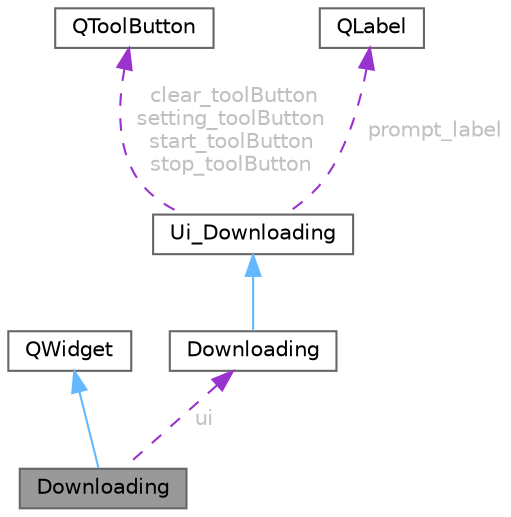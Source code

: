 digraph "Downloading"
{
 // LATEX_PDF_SIZE
  bgcolor="transparent";
  edge [fontname=Helvetica,fontsize=10,labelfontname=Helvetica,labelfontsize=10];
  node [fontname=Helvetica,fontsize=10,shape=box,height=0.2,width=0.4];
  Node1 [id="Node000001",label="Downloading",height=0.2,width=0.4,color="gray40", fillcolor="grey60", style="filled", fontcolor="black",tooltip="下载管理界面类，支持开始、停止、清除和设置"];
  Node2 -> Node1 [id="edge1_Node000001_Node000002",dir="back",color="steelblue1",style="solid",tooltip=" "];
  Node2 [id="Node000002",label="QWidget",height=0.2,width=0.4,color="gray40", fillcolor="white", style="filled",tooltip=" "];
  Node3 -> Node1 [id="edge2_Node000001_Node000003",dir="back",color="darkorchid3",style="dashed",tooltip=" ",label=" ui",fontcolor="grey" ];
  Node3 [id="Node000003",label="Downloading",height=0.2,width=0.4,color="gray40", fillcolor="white", style="filled",URL="$class_ui_1_1_downloading.html",tooltip=" "];
  Node4 -> Node3 [id="edge3_Node000003_Node000004",dir="back",color="steelblue1",style="solid",tooltip=" "];
  Node4 [id="Node000004",label="Ui_Downloading",height=0.2,width=0.4,color="gray40", fillcolor="white", style="filled",URL="$class_ui___downloading.html",tooltip=" "];
  Node5 -> Node4 [id="edge4_Node000004_Node000005",dir="back",color="darkorchid3",style="dashed",tooltip=" ",label=" clear_toolButton\nsetting_toolButton\nstart_toolButton\nstop_toolButton",fontcolor="grey" ];
  Node5 [id="Node000005",label="QToolButton",height=0.2,width=0.4,color="gray40", fillcolor="white", style="filled",URL="$class_q_tool_button.html",tooltip="工具按钮类"];
  Node6 -> Node4 [id="edge5_Node000004_Node000006",dir="back",color="darkorchid3",style="dashed",tooltip=" ",label=" prompt_label",fontcolor="grey" ];
  Node6 [id="Node000006",label="QLabel",height=0.2,width=0.4,color="gray40", fillcolor="white", style="filled",URL="$class_q_label.html",tooltip="标签控件类"];
}
